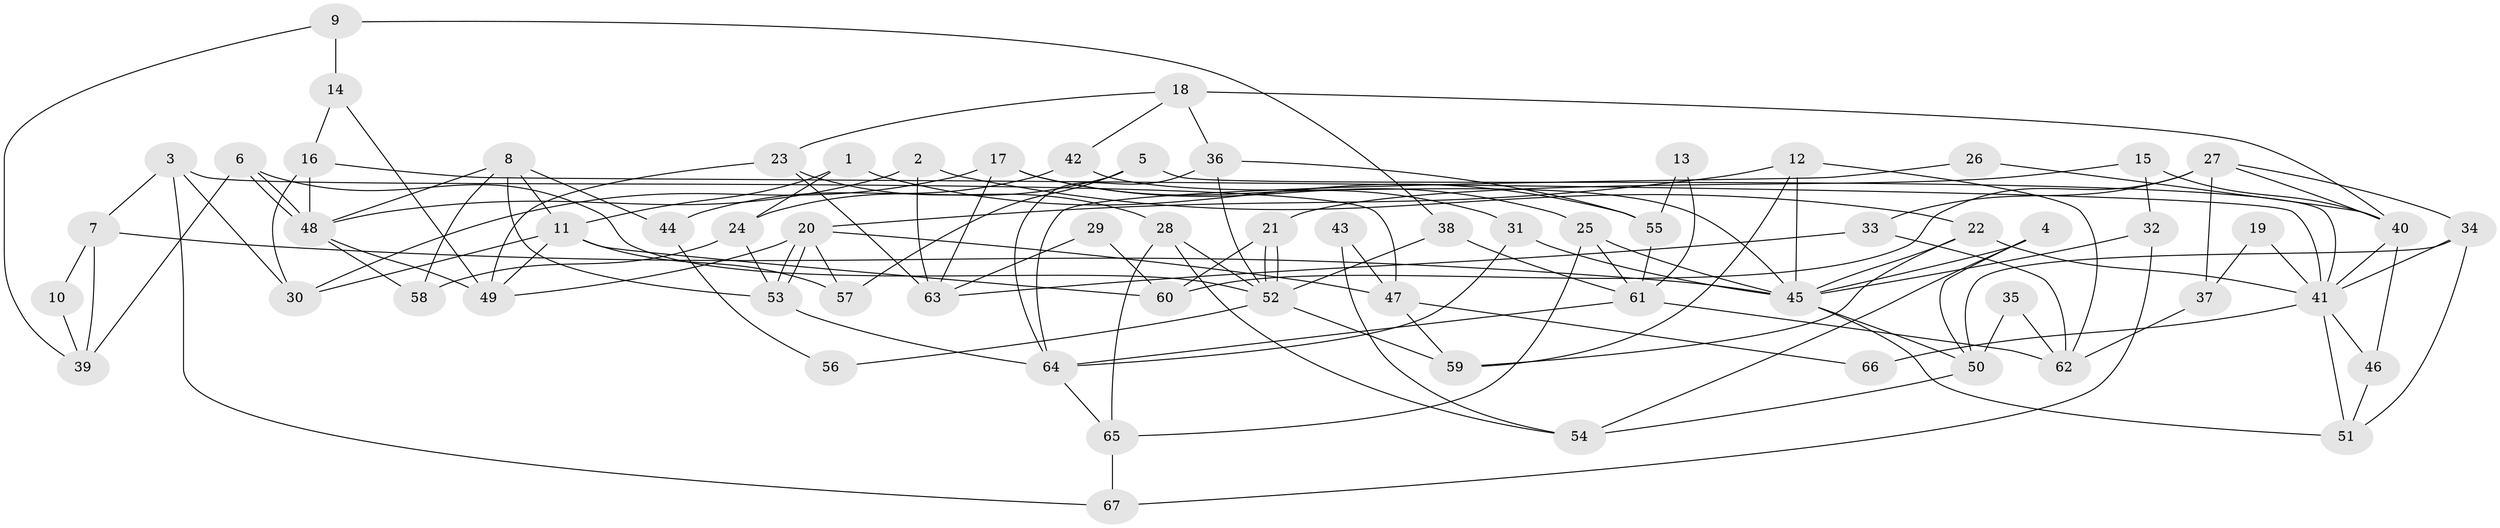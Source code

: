 // Generated by graph-tools (version 1.1) at 2025/15/03/09/25 04:15:00]
// undirected, 67 vertices, 134 edges
graph export_dot {
graph [start="1"]
  node [color=gray90,style=filled];
  1;
  2;
  3;
  4;
  5;
  6;
  7;
  8;
  9;
  10;
  11;
  12;
  13;
  14;
  15;
  16;
  17;
  18;
  19;
  20;
  21;
  22;
  23;
  24;
  25;
  26;
  27;
  28;
  29;
  30;
  31;
  32;
  33;
  34;
  35;
  36;
  37;
  38;
  39;
  40;
  41;
  42;
  43;
  44;
  45;
  46;
  47;
  48;
  49;
  50;
  51;
  52;
  53;
  54;
  55;
  56;
  57;
  58;
  59;
  60;
  61;
  62;
  63;
  64;
  65;
  66;
  67;
  1 -- 24;
  1 -- 11;
  1 -- 55;
  2 -- 63;
  2 -- 22;
  2 -- 48;
  3 -- 47;
  3 -- 30;
  3 -- 7;
  3 -- 67;
  4 -- 45;
  4 -- 50;
  4 -- 54;
  5 -- 41;
  5 -- 24;
  5 -- 57;
  6 -- 48;
  6 -- 48;
  6 -- 52;
  6 -- 39;
  7 -- 45;
  7 -- 10;
  7 -- 39;
  8 -- 11;
  8 -- 48;
  8 -- 44;
  8 -- 53;
  8 -- 58;
  9 -- 39;
  9 -- 14;
  9 -- 38;
  10 -- 39;
  11 -- 57;
  11 -- 49;
  11 -- 30;
  11 -- 60;
  12 -- 59;
  12 -- 20;
  12 -- 45;
  12 -- 62;
  13 -- 61;
  13 -- 55;
  14 -- 16;
  14 -- 49;
  15 -- 21;
  15 -- 32;
  15 -- 40;
  16 -- 48;
  16 -- 30;
  16 -- 41;
  17 -- 31;
  17 -- 63;
  17 -- 25;
  17 -- 30;
  18 -- 40;
  18 -- 36;
  18 -- 23;
  18 -- 42;
  19 -- 37;
  19 -- 41;
  20 -- 49;
  20 -- 53;
  20 -- 53;
  20 -- 47;
  20 -- 57;
  21 -- 60;
  21 -- 52;
  21 -- 52;
  22 -- 45;
  22 -- 41;
  22 -- 59;
  23 -- 28;
  23 -- 49;
  23 -- 63;
  24 -- 53;
  24 -- 58;
  25 -- 61;
  25 -- 45;
  25 -- 65;
  26 -- 40;
  26 -- 64;
  27 -- 34;
  27 -- 40;
  27 -- 33;
  27 -- 37;
  27 -- 60;
  28 -- 54;
  28 -- 52;
  28 -- 65;
  29 -- 60;
  29 -- 63;
  31 -- 45;
  31 -- 64;
  32 -- 45;
  32 -- 67;
  33 -- 62;
  33 -- 63;
  34 -- 51;
  34 -- 41;
  34 -- 50;
  35 -- 62;
  35 -- 50;
  36 -- 55;
  36 -- 64;
  36 -- 52;
  37 -- 62;
  38 -- 52;
  38 -- 61;
  40 -- 41;
  40 -- 46;
  41 -- 46;
  41 -- 51;
  41 -- 66;
  42 -- 45;
  42 -- 44;
  43 -- 54;
  43 -- 47;
  44 -- 56;
  45 -- 50;
  45 -- 51;
  46 -- 51;
  47 -- 59;
  47 -- 66;
  48 -- 49;
  48 -- 58;
  50 -- 54;
  52 -- 56;
  52 -- 59;
  53 -- 64;
  55 -- 61;
  61 -- 64;
  61 -- 62;
  64 -- 65;
  65 -- 67;
}
